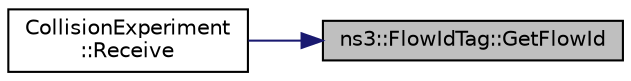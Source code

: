 digraph "ns3::FlowIdTag::GetFlowId"
{
 // LATEX_PDF_SIZE
  edge [fontname="Helvetica",fontsize="10",labelfontname="Helvetica",labelfontsize="10"];
  node [fontname="Helvetica",fontsize="10",shape=record];
  rankdir="RL";
  Node1 [label="ns3::FlowIdTag::GetFlowId",height=0.2,width=0.4,color="black", fillcolor="grey75", style="filled", fontcolor="black",tooltip="Gets the flow id for the tag."];
  Node1 -> Node2 [dir="back",color="midnightblue",fontsize="10",style="solid",fontname="Helvetica"];
  Node2 [label="CollisionExperiment\l::Receive",height=0.2,width=0.4,color="black", fillcolor="white", style="filled",URL="$class_collision_experiment.html#a8feec4d50ded7302b000a1a38e345d89",tooltip="Receive function."];
}
